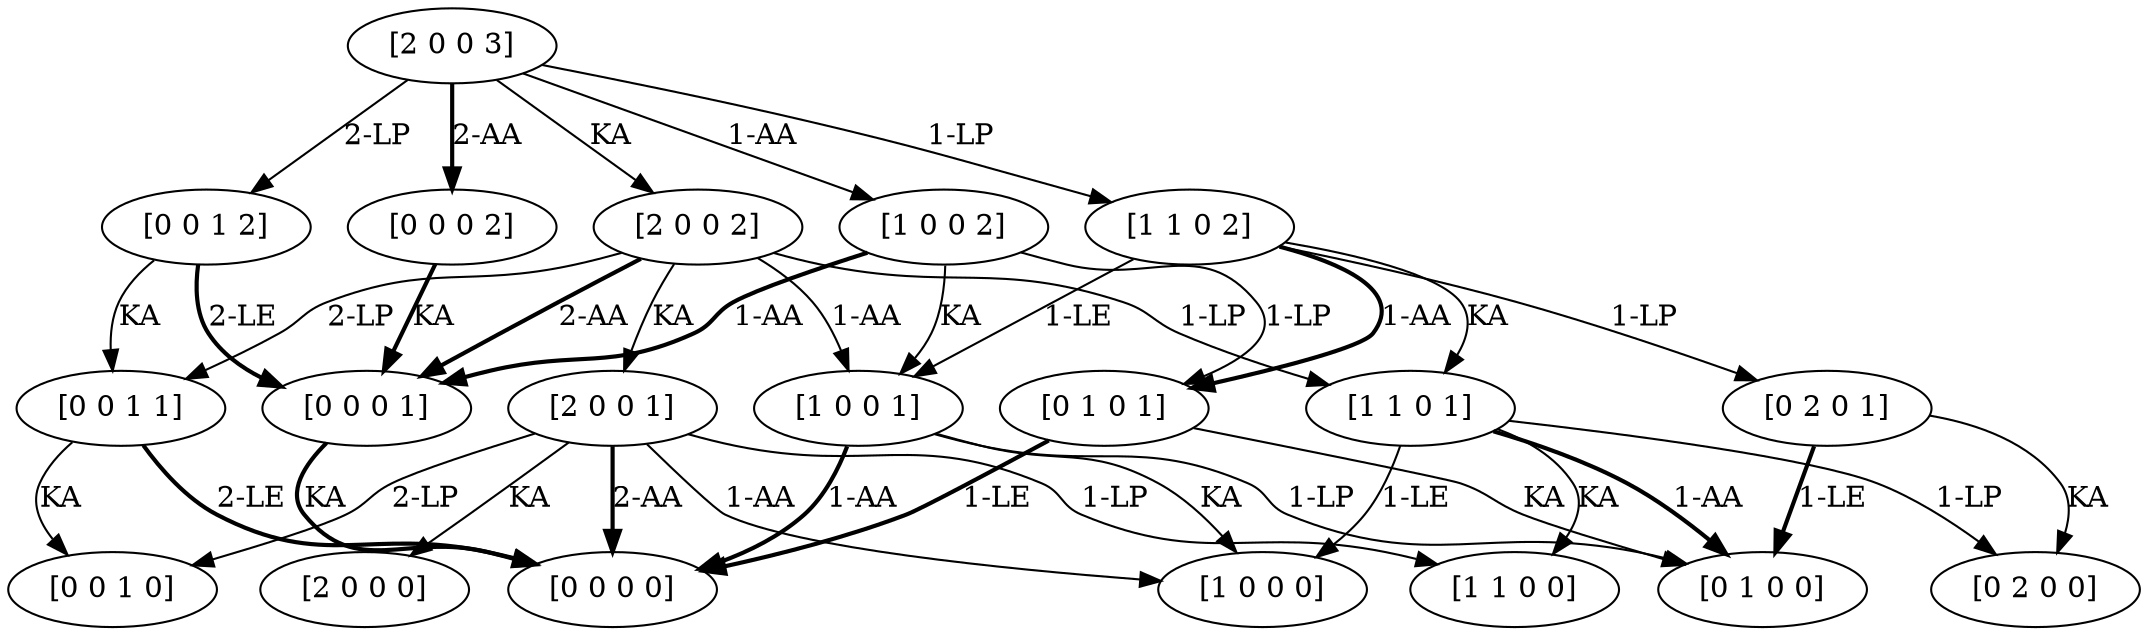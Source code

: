 digraph  {
	node [label="\N"];
	64	 [capacity="[0]",
		label="[0 0 1 0]",
		stock="[0 1]",
		time=0,
		value=0.0];
	65	 [capacity="[0]",
		label="[0 0 1 1]",
		stock="[0 1]",
		time=1,
		value=20.0];
	65 -> 64 [key=0,
	goal="[0 0 1 0]",
	label=KA,
	modus=KA,
	not_best_politic=True,
	revenue=0,
	time=1,
	weight=0.0,
	weight_goal=0.0];
68 [capacity="[0]",
	label="[0 0 0 0]",
	stock="[0 0]",
	time=0,
	value=0.0];
65 -> 68 [key=2,
goal="[0 0 0 0]",
label="2-LE",
modus=LE,
not_best_politic=False,
revenue=200,
style=bold,
time=1,
weight=200.0,
weight_goal=0.0];
66 [capacity="[0]",
label="[0 0 1 2]",
stock="[0 1]",
time=2,
value=38.0];
66 -> 65 [key=0,
goal="[0 0 1 1]",
label=KA,
modus=KA,
not_best_politic=True,
revenue=0,
time=2,
weight=0.0,
weight_goal=20.0];
69 [capacity="[0]",
label="[0 0 0 1]",
stock="[0 0]",
time=1,
value=0.0];
66 -> 69 [key=2,
goal="[0 0 0 1]",
label="2-LE",
modus=LE,
not_best_politic=False,
revenue=200,
style=bold,
time=2,
weight=180.0,
weight_goal=0.0];
37 [capacity="[1]",
label="[1 1 0 1]",
stock="[1 0]",
time=1,
value=100.0];
44 [capacity="[1]",
label="[1 0 0 0]",
stock="[0 0]",
time=0,
value=0.0];
37 -> 44 [key=1,
goal="[1 0 0 0]",
label="1-LE",
modus=LE,
not_best_politic=True,
revenue=100,
time=1,
weight=100.0,
weight_goal=0.0];
52 [capacity="[0]",
label="[0 2 0 0]",
stock="[2 0]",
time=0,
value=0.0];
37 -> 52 [key=1,
goal="[0 2 0 0]",
label="1-LP",
modus=LP,
not_best_politic=True,
revenue=0,
time=1,
weight=0.0,
weight_goal=0.0];
60 [capacity="[0]",
label="[0 1 0 0]",
stock="[1 0]",
time=0,
value=0.0];
37 -> 60 [key=1,
goal="[0 1 0 0]",
label="1-AA",
modus=AA,
not_best_politic=False,
revenue=100,
style=bold,
time=1,
weight=100.0,
weight_goal=0.0];
36 [capacity="[1]",
label="[1 1 0 0]",
stock="[1 0]",
time=0,
value=0.0];
37 -> 36 [key=0,
goal="[1 1 0 0]",
label=KA,
modus=KA,
not_best_politic=True,
revenue=0,
time=1,
weight=0.0,
weight_goal=0.0];
38 [capacity="[1]",
label="[1 1 0 2]",
stock="[1 0]",
time=2,
value=150.0];
38 -> 37 [key=0,
goal="[1 1 0 1]",
label=KA,
modus=KA,
not_best_politic=True,
revenue=0,
time=2,
weight=0.0,
weight_goal=100.0];
45 [capacity="[1]",
label="[1 0 0 1]",
stock="[0 0]",
time=1,
value=50.0];
38 -> 45 [key=1,
goal="[1 0 0 1]",
label="1-LE",
modus=LE,
not_best_politic=True,
revenue=100,
time=2,
weight=50.0,
weight_goal=50.0];
53 [capacity="[0]",
label="[0 2 0 1]",
stock="[2 0]",
time=1,
value=50.0];
38 -> 53 [key=1,
goal="[0 2 0 1]",
label="1-LP",
modus=LP,
not_best_politic=True,
revenue=0,
time=2,
weight=-50.0,
weight_goal=50.0];
61 [capacity="[0]",
label="[0 1 0 1]",
stock="[1 0]",
time=1,
value=50.0];
38 -> 61 [key=1,
goal="[0 1 0 1]",
label="1-AA",
modus=AA,
not_best_politic=False,
revenue=100,
style=bold,
time=2,
weight=50.0,
weight_goal=50.0];
70 [capacity="[0]",
label="[0 0 0 2]",
stock="[0 0]",
time=2,
value=0.0];
70 -> 69 [key=0,
goal="[0 0 0 1]",
label=KA,
modus=KA,
not_best_politic=False,
revenue=0,
style=bold,
time=2,
weight=0.0,
weight_goal=0.0];
45 -> 68 [key=1,
goal="[0 0 0 0]",
label="1-AA",
modus=AA,
not_best_politic=False,
revenue=100,
style=bold,
time=1,
weight=100.0,
weight_goal=0.0];
45 -> 44 [key=0,
goal="[1 0 0 0]",
label=KA,
modus=KA,
not_best_politic=True,
revenue=0,
time=1,
weight=0.0,
weight_goal=0.0];
45 -> 60 [key=1,
goal="[0 1 0 0]",
label="1-LP",
modus=LP,
not_best_politic=True,
revenue=0,
time=1,
weight=0.0,
weight_goal=0.0];
46 [capacity="[1]",
label="[1 0 0 2]",
stock="[0 0]",
time=2,
value=75.0];
46 -> 45 [key=0,
goal="[1 0 0 1]",
label=KA,
modus=KA,
not_best_politic=True,
revenue=0,
time=2,
weight=0.0,
weight_goal=50.0];
46 -> 69 [key=1,
goal="[0 0 0 1]",
label="1-AA",
modus=AA,
not_best_politic=False,
revenue=100,
style=bold,
time=2,
weight=50.0,
weight_goal=0.0];
46 -> 61 [key=1,
goal="[0 1 0 1]",
label="1-LP",
modus=LP,
not_best_politic=True,
revenue=0,
time=2,
weight=0.0,
weight_goal=50.0];
53 -> 52 [key=0,
goal="[0 2 0 0]",
label=KA,
modus=KA,
not_best_politic=True,
revenue=0,
time=1,
weight=0.0,
weight_goal=0.0];
53 -> 60 [key=1,
goal="[0 1 0 0]",
label="1-LE",
modus=LE,
not_best_politic=False,
revenue=100,
style=bold,
time=1,
weight=100.0,
weight_goal=0.0];
22 [capacity="[2]",
label="[2 0 0 2]",
stock="[0 0]",
time=2,
value=138.0];
22 -> 65 [key=2,
goal="[0 0 1 1]",
label="2-LP",
modus=LP,
not_best_politic=True,
revenue=0,
time=2,
weight=-50.0,
weight_goal=20.0];
22 -> 37 [key=1,
goal="[1 1 0 1]",
label="1-LP",
modus=LP,
not_best_politic=True,
revenue=0,
time=2,
weight=30.0,
weight_goal=100.0];
22 -> 45 [key=1,
goal="[1 0 0 1]",
label="1-AA",
modus=AA,
not_best_politic=True,
revenue=100,
time=2,
weight=80.0,
weight_goal=50.0];
21 [capacity="[2]",
label="[2 0 0 1]",
stock="[0 0]",
time=1,
value=70.0];
22 -> 21 [key=0,
goal="[2 0 0 1]",
label=KA,
modus=KA,
not_best_politic=True,
revenue=0,
time=2,
weight=0.0,
weight_goal=70.0];
22 -> 69 [key=2,
goal="[0 0 0 1]",
label="2-AA",
modus=AA,
not_best_politic=False,
revenue=200,
style=bold,
time=2,
weight=130.0,
weight_goal=0.0];
23 [capacity="[2]",
label="[2 0 0 3]",
stock="[0 0]",
time=3,
value=168.703];
23 -> 66 [key=2,
goal="[0 0 1 2]",
label="2-LP",
modus=LP,
not_best_politic=True,
revenue=0,
time=3,
weight=-100.0,
weight_goal=38.0];
23 -> 38 [key=1,
goal="[1 1 0 2]",
label="1-LP",
modus=LP,
not_best_politic=True,
revenue=0,
time=3,
weight=12.0,
weight_goal=150.0];
23 -> 70 [key=2,
goal="[0 0 0 2]",
label="2-AA",
modus=AA,
not_best_politic=False,
revenue=200,
style=bold,
time=3,
weight=62.0,
weight_goal=0.0];
23 -> 46 [key=1,
goal="[1 0 0 2]",
label="1-AA",
modus=AA,
not_best_politic=True,
revenue=100,
time=3,
weight=37.0,
weight_goal=75.0];
23 -> 22 [key=0,
goal="[2 0 0 2]",
label=KA,
modus=KA,
not_best_politic=True,
revenue=0,
time=3,
weight=0.0,
weight_goal=138.0];
21 -> 64 [key=2,
goal="[0 0 1 0]",
label="2-LP",
modus=LP,
not_best_politic=True,
revenue=0,
time=1,
weight=0.0,
weight_goal=0.0];
21 -> 68 [key=2,
goal="[0 0 0 0]",
label="2-AA",
modus=AA,
not_best_politic=False,
revenue=200,
style=bold,
time=1,
weight=200.0,
weight_goal=0.0];
21 -> 44 [key=1,
goal="[1 0 0 0]",
label="1-AA",
modus=AA,
not_best_politic=True,
revenue=100,
time=1,
weight=100.0,
weight_goal=0.0];
20 [capacity="[2]",
label="[2 0 0 0]",
stock="[0 0]",
time=0,
value=0.0];
21 -> 20 [key=0,
goal="[2 0 0 0]",
label=KA,
modus=KA,
not_best_politic=True,
revenue=0,
time=1,
weight=0.0,
weight_goal=0.0];
21 -> 36 [key=1,
goal="[1 1 0 0]",
label="1-LP",
modus=LP,
not_best_politic=True,
revenue=0,
time=1,
weight=0.0,
weight_goal=0.0];
69 -> 68 [key=0,
goal="[0 0 0 0]",
label=KA,
modus=KA,
not_best_politic=False,
revenue=0,
style=bold,
time=1,
weight=0.0,
weight_goal=0.0];
61 -> 68 [key=1,
goal="[0 0 0 0]",
label="1-LE",
modus=LE,
not_best_politic=False,
revenue=100,
style=bold,
time=1,
weight=100.0,
weight_goal=0.0];
61 -> 60 [key=0,
goal="[0 1 0 0]",
label=KA,
modus=KA,
not_best_politic=True,
revenue=0,
time=1,
weight=0.0,
weight_goal=0.0];
}
